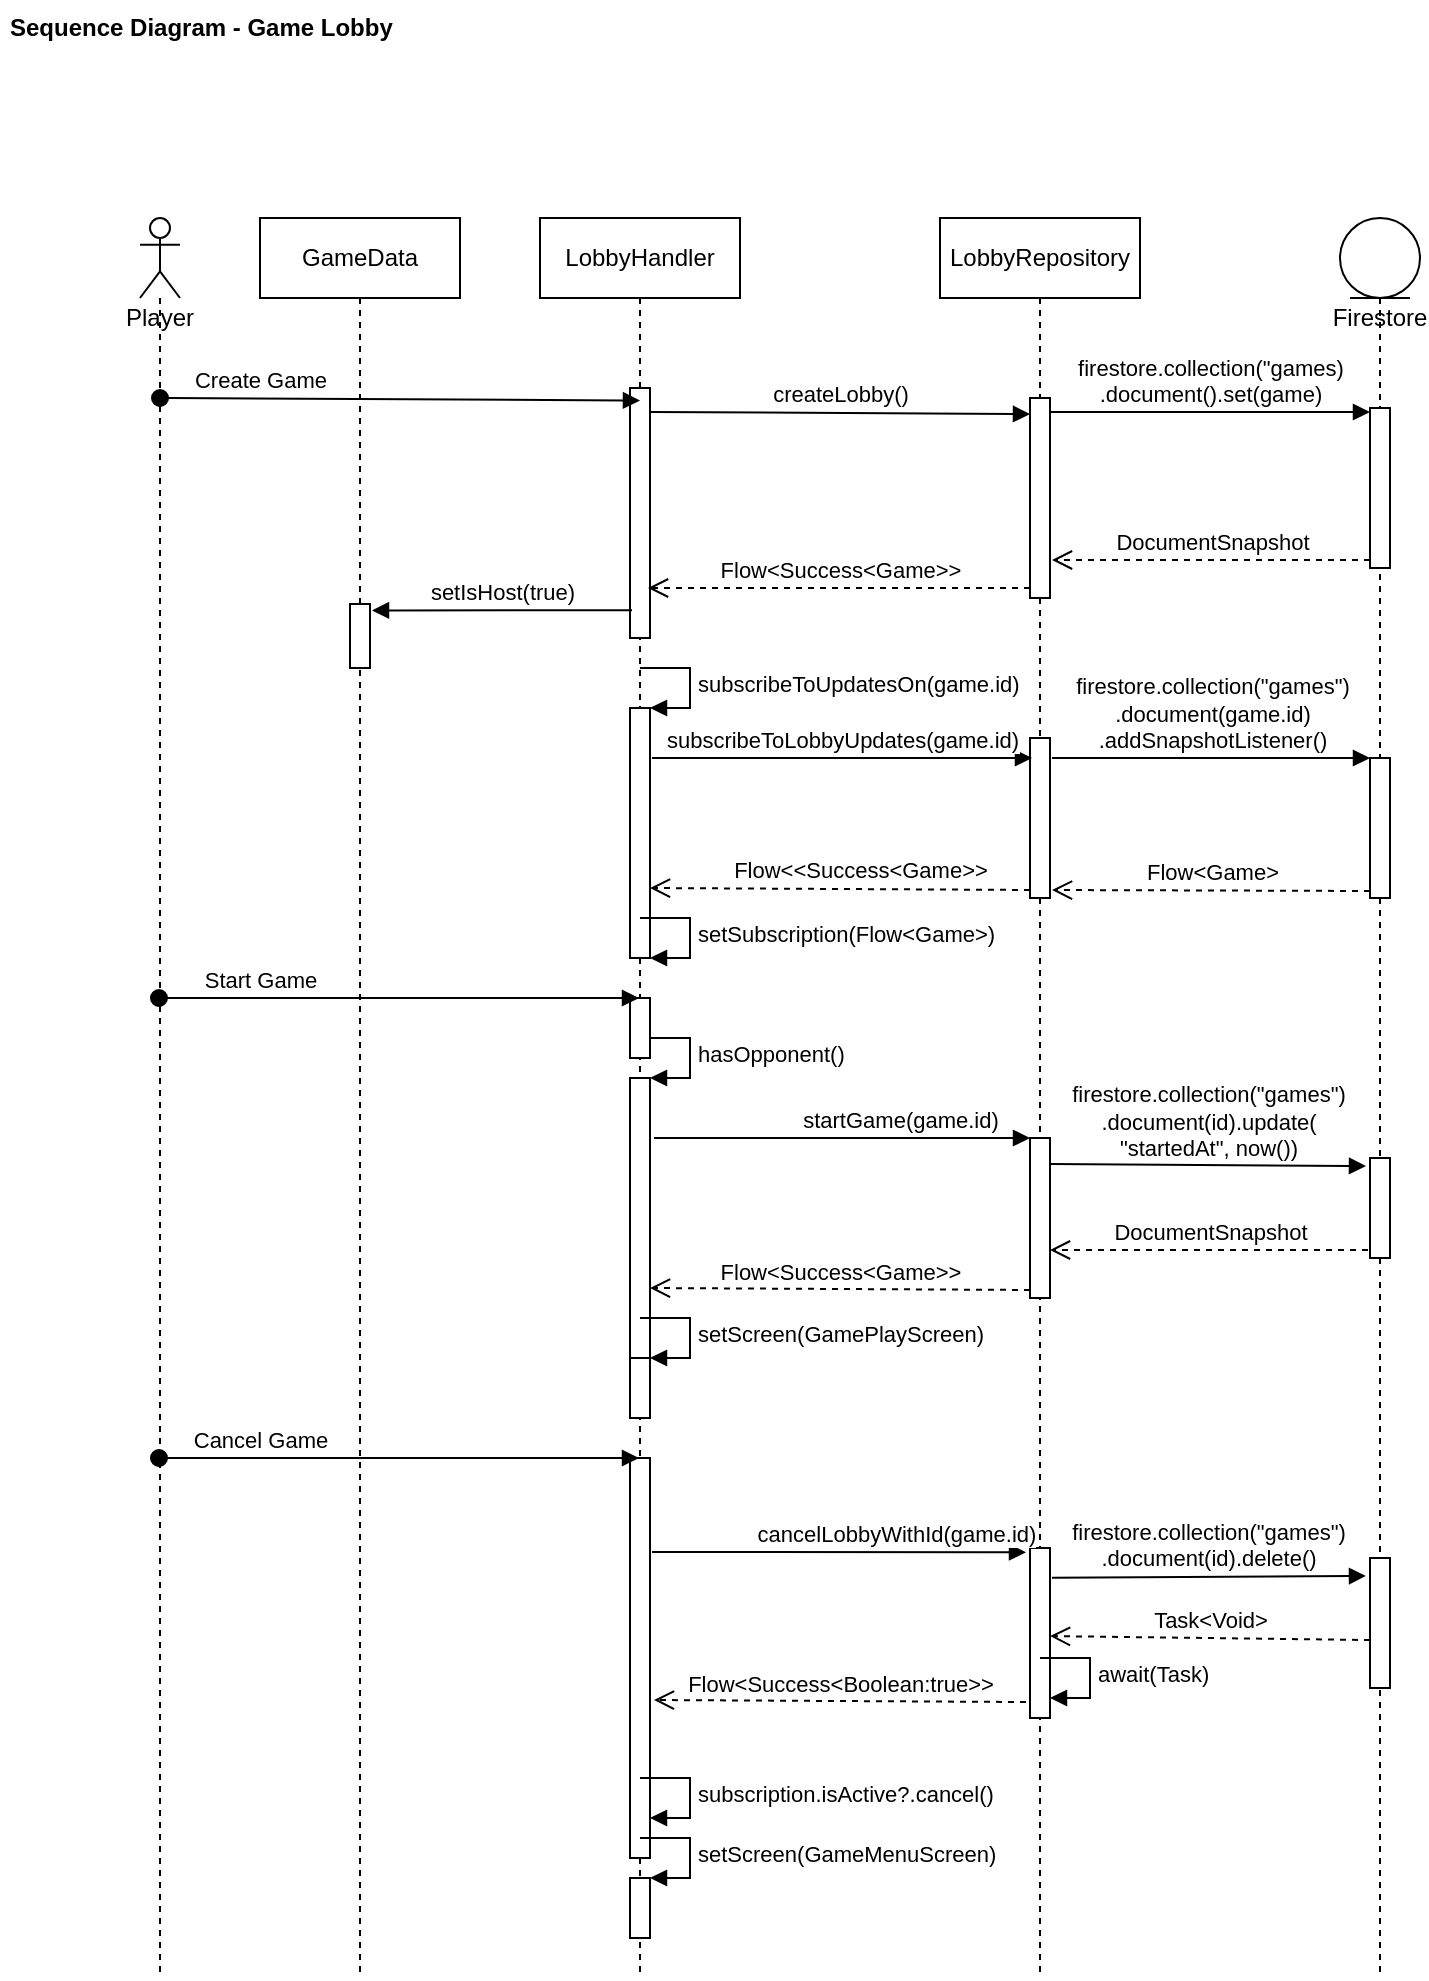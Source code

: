 <mxfile version="13.7.3" type="github" pages="2">
  <diagram id="kgpKYQtTHZ0yAKxKKP6v" name="Create Game">
    <mxGraphModel dx="1422" dy="705" grid="1" gridSize="10" guides="1" tooltips="1" connect="1" arrows="1" fold="1" page="1" pageScale="1" pageWidth="850" pageHeight="1100" math="0" shadow="0">
      <root>
        <mxCell id="0" />
        <mxCell id="1" parent="0" />
        <mxCell id="dDlLGJxj14NWyJv1FB35-57" value="Sequence Diagram - Game Lobby" style="text;align=left;fontStyle=1;verticalAlign=middle;spacingLeft=3;spacingRight=3;strokeColor=none;rotatable=0;points=[[0,0.5],[1,0.5]];portConstraint=eastwest;" parent="1" vertex="1">
          <mxGeometry x="50" y="31" width="230" height="26" as="geometry" />
        </mxCell>
        <mxCell id="G8CXcR0IVf8b9GrvJtcm-22" value="LobbyHandler" style="shape=umlLifeline;perimeter=lifelinePerimeter;whiteSpace=wrap;html=1;container=1;collapsible=0;recursiveResize=0;outlineConnect=0;strokeWidth=1;" vertex="1" parent="1">
          <mxGeometry x="320" y="140" width="100" height="880" as="geometry" />
        </mxCell>
        <mxCell id="G8CXcR0IVf8b9GrvJtcm-37" value="" style="html=1;points=[];perimeter=orthogonalPerimeter;strokeWidth=1;" vertex="1" parent="G8CXcR0IVf8b9GrvJtcm-22">
          <mxGeometry x="45" y="85" width="10" height="125" as="geometry" />
        </mxCell>
        <mxCell id="G8CXcR0IVf8b9GrvJtcm-41" value="" style="html=1;points=[];perimeter=orthogonalPerimeter;strokeWidth=1;" vertex="1" parent="G8CXcR0IVf8b9GrvJtcm-22">
          <mxGeometry x="45" y="430" width="10" height="140" as="geometry" />
        </mxCell>
        <mxCell id="G8CXcR0IVf8b9GrvJtcm-42" value="hasOpponent()" style="edgeStyle=orthogonalEdgeStyle;html=1;align=left;spacingLeft=2;endArrow=block;rounded=0;entryX=1;entryY=0;" edge="1" target="G8CXcR0IVf8b9GrvJtcm-41" parent="G8CXcR0IVf8b9GrvJtcm-22">
          <mxGeometry relative="1" as="geometry">
            <mxPoint x="50" y="410" as="sourcePoint" />
            <Array as="points">
              <mxPoint x="75" y="410" />
            </Array>
          </mxGeometry>
        </mxCell>
        <mxCell id="G8CXcR0IVf8b9GrvJtcm-43" value="" style="html=1;points=[];perimeter=orthogonalPerimeter;strokeWidth=1;" vertex="1" parent="G8CXcR0IVf8b9GrvJtcm-22">
          <mxGeometry x="45" y="390" width="10" height="30" as="geometry" />
        </mxCell>
        <mxCell id="G8CXcR0IVf8b9GrvJtcm-47" value="" style="html=1;points=[];perimeter=orthogonalPerimeter;strokeWidth=1;" vertex="1" parent="G8CXcR0IVf8b9GrvJtcm-22">
          <mxGeometry x="45" y="570" width="10" height="30" as="geometry" />
        </mxCell>
        <mxCell id="G8CXcR0IVf8b9GrvJtcm-48" value="setScreen(GamePlayScreen)" style="edgeStyle=orthogonalEdgeStyle;html=1;align=left;spacingLeft=2;endArrow=block;rounded=0;entryX=1;entryY=0;" edge="1" target="G8CXcR0IVf8b9GrvJtcm-47" parent="G8CXcR0IVf8b9GrvJtcm-22">
          <mxGeometry relative="1" as="geometry">
            <mxPoint x="50" y="550" as="sourcePoint" />
            <Array as="points">
              <mxPoint x="75" y="550" />
            </Array>
          </mxGeometry>
        </mxCell>
        <mxCell id="G8CXcR0IVf8b9GrvJtcm-63" value="" style="html=1;points=[];perimeter=orthogonalPerimeter;strokeWidth=1;" vertex="1" parent="G8CXcR0IVf8b9GrvJtcm-22">
          <mxGeometry x="45" y="245" width="10" height="125" as="geometry" />
        </mxCell>
        <mxCell id="G8CXcR0IVf8b9GrvJtcm-64" value="subscribeToUpdatesOn(game.id)" style="edgeStyle=orthogonalEdgeStyle;html=1;align=left;spacingLeft=2;endArrow=block;rounded=0;entryX=1;entryY=0;" edge="1" target="G8CXcR0IVf8b9GrvJtcm-63" parent="G8CXcR0IVf8b9GrvJtcm-22">
          <mxGeometry relative="1" as="geometry">
            <mxPoint x="50" y="225" as="sourcePoint" />
            <Array as="points">
              <mxPoint x="75" y="225" />
            </Array>
          </mxGeometry>
        </mxCell>
        <mxCell id="G8CXcR0IVf8b9GrvJtcm-74" value="setSubscription(Flow&amp;lt;Game&amp;gt;)" style="edgeStyle=orthogonalEdgeStyle;html=1;align=left;spacingLeft=2;endArrow=block;rounded=0;entryX=1;entryY=0;" edge="1" parent="G8CXcR0IVf8b9GrvJtcm-22">
          <mxGeometry relative="1" as="geometry">
            <mxPoint x="50" y="350" as="sourcePoint" />
            <Array as="points">
              <mxPoint x="75" y="350" />
            </Array>
            <mxPoint x="55" y="370" as="targetPoint" />
          </mxGeometry>
        </mxCell>
        <mxCell id="G8CXcR0IVf8b9GrvJtcm-75" value="" style="html=1;points=[];perimeter=orthogonalPerimeter;strokeWidth=1;" vertex="1" parent="G8CXcR0IVf8b9GrvJtcm-22">
          <mxGeometry x="45" y="620" width="10" height="200" as="geometry" />
        </mxCell>
        <mxCell id="G8CXcR0IVf8b9GrvJtcm-79" value="" style="html=1;points=[];perimeter=orthogonalPerimeter;strokeWidth=1;" vertex="1" parent="G8CXcR0IVf8b9GrvJtcm-22">
          <mxGeometry x="45" y="830" width="10" height="30" as="geometry" />
        </mxCell>
        <mxCell id="G8CXcR0IVf8b9GrvJtcm-80" value="setScreen(GameMenuScreen)" style="edgeStyle=orthogonalEdgeStyle;html=1;align=left;spacingLeft=2;endArrow=block;rounded=0;entryX=1;entryY=0;" edge="1" parent="G8CXcR0IVf8b9GrvJtcm-22" target="G8CXcR0IVf8b9GrvJtcm-79">
          <mxGeometry relative="1" as="geometry">
            <mxPoint x="50" y="810" as="sourcePoint" />
            <Array as="points">
              <mxPoint x="75" y="810" />
            </Array>
          </mxGeometry>
        </mxCell>
        <mxCell id="G8CXcR0IVf8b9GrvJtcm-23" value="LobbyRepository" style="shape=umlLifeline;perimeter=lifelinePerimeter;whiteSpace=wrap;html=1;container=1;collapsible=0;recursiveResize=0;outlineConnect=0;strokeWidth=1;" vertex="1" parent="1">
          <mxGeometry x="520" y="140" width="100" height="880" as="geometry" />
        </mxCell>
        <mxCell id="G8CXcR0IVf8b9GrvJtcm-28" value="" style="html=1;points=[];perimeter=orthogonalPerimeter;strokeWidth=1;" vertex="1" parent="G8CXcR0IVf8b9GrvJtcm-23">
          <mxGeometry x="45" y="90" width="10" height="100" as="geometry" />
        </mxCell>
        <mxCell id="G8CXcR0IVf8b9GrvJtcm-44" value="" style="html=1;points=[];perimeter=orthogonalPerimeter;strokeWidth=1;" vertex="1" parent="G8CXcR0IVf8b9GrvJtcm-23">
          <mxGeometry x="45" y="460" width="10" height="80" as="geometry" />
        </mxCell>
        <mxCell id="G8CXcR0IVf8b9GrvJtcm-66" value="" style="html=1;points=[];perimeter=orthogonalPerimeter;strokeWidth=1;" vertex="1" parent="G8CXcR0IVf8b9GrvJtcm-23">
          <mxGeometry x="45" y="260" width="10" height="80" as="geometry" />
        </mxCell>
        <mxCell id="G8CXcR0IVf8b9GrvJtcm-76" value="" style="html=1;points=[];perimeter=orthogonalPerimeter;strokeWidth=1;" vertex="1" parent="G8CXcR0IVf8b9GrvJtcm-23">
          <mxGeometry x="45" y="665" width="10" height="85" as="geometry" />
        </mxCell>
        <mxCell id="G8CXcR0IVf8b9GrvJtcm-24" value="Player" style="shape=umlLifeline;participant=umlActor;perimeter=lifelinePerimeter;whiteSpace=wrap;html=1;container=1;collapsible=0;recursiveResize=0;verticalAlign=top;spacingTop=36;outlineConnect=0;strokeWidth=1;" vertex="1" parent="1">
          <mxGeometry x="120" y="140" width="20" height="880" as="geometry" />
        </mxCell>
        <mxCell id="G8CXcR0IVf8b9GrvJtcm-31" value="Start Game" style="html=1;verticalAlign=bottom;startArrow=oval;startFill=1;endArrow=block;startSize=8;" edge="1" parent="G8CXcR0IVf8b9GrvJtcm-24">
          <mxGeometry x="-0.578" width="60" relative="1" as="geometry">
            <mxPoint x="9.5" y="390" as="sourcePoint" />
            <mxPoint x="249.5" y="390" as="targetPoint" />
            <mxPoint as="offset" />
          </mxGeometry>
        </mxCell>
        <mxCell id="G8CXcR0IVf8b9GrvJtcm-25" value="Create Game" style="html=1;verticalAlign=bottom;startArrow=oval;startFill=1;endArrow=block;startSize=8;entryX=0.5;entryY=0.05;entryDx=0;entryDy=0;entryPerimeter=0;" edge="1" parent="1" target="G8CXcR0IVf8b9GrvJtcm-37">
          <mxGeometry x="-0.578" width="60" relative="1" as="geometry">
            <mxPoint x="130" y="230" as="sourcePoint" />
            <mxPoint x="310" y="230" as="targetPoint" />
            <mxPoint as="offset" />
          </mxGeometry>
        </mxCell>
        <mxCell id="G8CXcR0IVf8b9GrvJtcm-26" value="Cancel Game" style="html=1;verticalAlign=bottom;startArrow=oval;startFill=1;endArrow=block;startSize=8;" edge="1" parent="1">
          <mxGeometry x="-0.578" width="60" relative="1" as="geometry">
            <mxPoint x="129.5" y="760" as="sourcePoint" />
            <mxPoint x="369.5" y="760" as="targetPoint" />
            <mxPoint as="offset" />
          </mxGeometry>
        </mxCell>
        <mxCell id="G8CXcR0IVf8b9GrvJtcm-29" value="createLobby()" style="html=1;verticalAlign=bottom;endArrow=block;entryX=0;entryY=0.08;entryDx=0;entryDy=0;entryPerimeter=0;exitX=1;exitY=0.096;exitDx=0;exitDy=0;exitPerimeter=0;" edge="1" target="G8CXcR0IVf8b9GrvJtcm-28" parent="1" source="G8CXcR0IVf8b9GrvJtcm-37">
          <mxGeometry relative="1" as="geometry">
            <mxPoint x="324" y="238" as="sourcePoint" />
            <mxPoint x="535" y="220" as="targetPoint" />
          </mxGeometry>
        </mxCell>
        <mxCell id="G8CXcR0IVf8b9GrvJtcm-30" value="Flow&amp;lt;Success&amp;lt;Game&amp;gt;&amp;gt;" style="html=1;verticalAlign=bottom;endArrow=open;dashed=1;endSize=8;exitX=0;exitY=0.95;entryX=0.9;entryY=0.8;entryDx=0;entryDy=0;entryPerimeter=0;" edge="1" source="G8CXcR0IVf8b9GrvJtcm-28" parent="1" target="G8CXcR0IVf8b9GrvJtcm-37">
          <mxGeometry relative="1" as="geometry">
            <mxPoint x="370" y="325" as="targetPoint" />
          </mxGeometry>
        </mxCell>
        <mxCell id="G8CXcR0IVf8b9GrvJtcm-32" value="Firestore" style="shape=umlLifeline;participant=umlEntity;perimeter=lifelinePerimeter;whiteSpace=wrap;html=1;container=1;collapsible=0;recursiveResize=0;verticalAlign=top;spacingTop=36;outlineConnect=0;strokeWidth=1;" vertex="1" parent="1">
          <mxGeometry x="720" y="140" width="40" height="880" as="geometry" />
        </mxCell>
        <mxCell id="G8CXcR0IVf8b9GrvJtcm-34" value="" style="html=1;points=[];perimeter=orthogonalPerimeter;strokeWidth=1;" vertex="1" parent="G8CXcR0IVf8b9GrvJtcm-32">
          <mxGeometry x="15" y="95" width="10" height="80" as="geometry" />
        </mxCell>
        <mxCell id="G8CXcR0IVf8b9GrvJtcm-49" value="" style="html=1;points=[];perimeter=orthogonalPerimeter;strokeWidth=1;" vertex="1" parent="G8CXcR0IVf8b9GrvJtcm-32">
          <mxGeometry x="15" y="470" width="10" height="50" as="geometry" />
        </mxCell>
        <mxCell id="G8CXcR0IVf8b9GrvJtcm-70" value="" style="html=1;points=[];perimeter=orthogonalPerimeter;strokeWidth=1;" vertex="1" parent="G8CXcR0IVf8b9GrvJtcm-32">
          <mxGeometry x="15" y="270" width="10" height="70" as="geometry" />
        </mxCell>
        <mxCell id="G8CXcR0IVf8b9GrvJtcm-85" value="" style="html=1;points=[];perimeter=orthogonalPerimeter;strokeWidth=1;" vertex="1" parent="G8CXcR0IVf8b9GrvJtcm-32">
          <mxGeometry x="15" y="670" width="10" height="65" as="geometry" />
        </mxCell>
        <mxCell id="G8CXcR0IVf8b9GrvJtcm-35" value="firestore.collection(&quot;games)&lt;br&gt;.document().set(game)" style="html=1;verticalAlign=bottom;endArrow=block;entryX=0;entryY=0.025;exitX=1;exitY=0.07;exitDx=0;exitDy=0;exitPerimeter=0;entryDx=0;entryDy=0;entryPerimeter=0;" edge="1" target="G8CXcR0IVf8b9GrvJtcm-34" parent="1" source="G8CXcR0IVf8b9GrvJtcm-28">
          <mxGeometry relative="1" as="geometry">
            <mxPoint x="550" y="235" as="sourcePoint" />
          </mxGeometry>
        </mxCell>
        <mxCell id="G8CXcR0IVf8b9GrvJtcm-36" value="DocumentSnapshot" style="html=1;verticalAlign=bottom;endArrow=open;dashed=1;endSize=8;exitX=0;exitY=0.95;entryX=1.1;entryY=0.81;entryDx=0;entryDy=0;entryPerimeter=0;" edge="1" source="G8CXcR0IVf8b9GrvJtcm-34" parent="1" target="G8CXcR0IVf8b9GrvJtcm-28">
          <mxGeometry relative="1" as="geometry">
            <mxPoint x="645" y="306" as="targetPoint" />
          </mxGeometry>
        </mxCell>
        <mxCell id="G8CXcR0IVf8b9GrvJtcm-45" value="startGame(game.id)" style="html=1;verticalAlign=bottom;endArrow=block;entryX=0;entryY=0;" edge="1" target="G8CXcR0IVf8b9GrvJtcm-44" parent="1">
          <mxGeometry x="0.308" relative="1" as="geometry">
            <mxPoint x="377" y="600" as="sourcePoint" />
            <mxPoint as="offset" />
          </mxGeometry>
        </mxCell>
        <mxCell id="G8CXcR0IVf8b9GrvJtcm-46" value="Flow&amp;lt;Success&amp;lt;Game&amp;gt;&amp;gt;" style="html=1;verticalAlign=bottom;endArrow=open;dashed=1;endSize=8;exitX=0;exitY=0.95;entryX=1;entryY=0.75;entryDx=0;entryDy=0;entryPerimeter=0;" edge="1" source="G8CXcR0IVf8b9GrvJtcm-44" parent="1" target="G8CXcR0IVf8b9GrvJtcm-41">
          <mxGeometry relative="1" as="geometry">
            <mxPoint x="465" y="656" as="targetPoint" />
          </mxGeometry>
        </mxCell>
        <mxCell id="G8CXcR0IVf8b9GrvJtcm-50" value="firestore.collection(&quot;games&quot;)&lt;br&gt;.document(id).update(&lt;br&gt;&quot;startedAt&quot;, now())" style="html=1;verticalAlign=bottom;endArrow=block;entryX=-0.2;entryY=0.08;entryDx=0;entryDy=0;entryPerimeter=0;exitX=1;exitY=0.163;exitDx=0;exitDy=0;exitPerimeter=0;" edge="1" parent="1" source="G8CXcR0IVf8b9GrvJtcm-44" target="G8CXcR0IVf8b9GrvJtcm-49">
          <mxGeometry relative="1" as="geometry">
            <mxPoint x="600" y="640" as="sourcePoint" />
            <mxPoint x="745" y="337" as="targetPoint" />
          </mxGeometry>
        </mxCell>
        <mxCell id="G8CXcR0IVf8b9GrvJtcm-51" value="DocumentSnapshot" style="html=1;verticalAlign=bottom;endArrow=open;dashed=1;endSize=8;exitX=-0.1;exitY=0.92;entryX=1;entryY=0.7;entryDx=0;entryDy=0;entryPerimeter=0;exitDx=0;exitDy=0;exitPerimeter=0;" edge="1" parent="1" source="G8CXcR0IVf8b9GrvJtcm-49" target="G8CXcR0IVf8b9GrvJtcm-44">
          <mxGeometry relative="1" as="geometry">
            <mxPoint x="556" y="411" as="targetPoint" />
            <mxPoint x="745" y="411" as="sourcePoint" />
          </mxGeometry>
        </mxCell>
        <mxCell id="G8CXcR0IVf8b9GrvJtcm-54" value="GameData" style="shape=umlLifeline;perimeter=lifelinePerimeter;whiteSpace=wrap;html=1;container=1;collapsible=0;recursiveResize=0;outlineConnect=0;strokeWidth=1;" vertex="1" parent="1">
          <mxGeometry x="180" y="140" width="100" height="880" as="geometry" />
        </mxCell>
        <mxCell id="G8CXcR0IVf8b9GrvJtcm-55" value="" style="html=1;points=[];perimeter=orthogonalPerimeter;strokeWidth=1;" vertex="1" parent="G8CXcR0IVf8b9GrvJtcm-54">
          <mxGeometry x="45" y="193" width="10" height="32" as="geometry" />
        </mxCell>
        <mxCell id="G8CXcR0IVf8b9GrvJtcm-58" value="setIsHost(true)" style="html=1;verticalAlign=bottom;endArrow=block;exitX=0.1;exitY=0.889;exitDx=0;exitDy=0;exitPerimeter=0;entryX=1.1;entryY=0.1;entryDx=0;entryDy=0;entryPerimeter=0;" edge="1" parent="1" source="G8CXcR0IVf8b9GrvJtcm-37" target="G8CXcR0IVf8b9GrvJtcm-55">
          <mxGeometry width="80" relative="1" as="geometry">
            <mxPoint x="330" y="390" as="sourcePoint" />
            <mxPoint x="410" y="390" as="targetPoint" />
          </mxGeometry>
        </mxCell>
        <mxCell id="G8CXcR0IVf8b9GrvJtcm-67" value="subscribeToLobbyUpdates(game.id)" style="html=1;verticalAlign=bottom;endArrow=block;entryX=0.1;entryY=0.125;entryDx=0;entryDy=0;entryPerimeter=0;" edge="1" target="G8CXcR0IVf8b9GrvJtcm-66" parent="1">
          <mxGeometry relative="1" as="geometry">
            <mxPoint x="376" y="410" as="sourcePoint" />
          </mxGeometry>
        </mxCell>
        <mxCell id="G8CXcR0IVf8b9GrvJtcm-68" value="Flow&amp;lt;&amp;lt;Success&amp;lt;Game&amp;gt;&amp;gt;" style="html=1;verticalAlign=bottom;endArrow=open;dashed=1;endSize=8;exitX=0;exitY=0.95;entryX=1;entryY=0.72;entryDx=0;entryDy=0;entryPerimeter=0;" edge="1" source="G8CXcR0IVf8b9GrvJtcm-66" parent="1" target="G8CXcR0IVf8b9GrvJtcm-63">
          <mxGeometry x="-0.105" y="-1" relative="1" as="geometry">
            <mxPoint x="495" y="476" as="targetPoint" />
            <mxPoint as="offset" />
          </mxGeometry>
        </mxCell>
        <mxCell id="G8CXcR0IVf8b9GrvJtcm-71" value="firestore.collection(&quot;games&quot;)&lt;br&gt;.document(game.id)&lt;br&gt;.addSnapshotListener()" style="html=1;verticalAlign=bottom;endArrow=block;entryX=0;entryY=0;exitX=1.1;exitY=0.125;exitDx=0;exitDy=0;exitPerimeter=0;" edge="1" target="G8CXcR0IVf8b9GrvJtcm-70" parent="1" source="G8CXcR0IVf8b9GrvJtcm-66">
          <mxGeometry relative="1" as="geometry">
            <mxPoint x="665" y="400" as="sourcePoint" />
          </mxGeometry>
        </mxCell>
        <mxCell id="G8CXcR0IVf8b9GrvJtcm-72" value="Flow&amp;lt;Game&amp;gt;" style="html=1;verticalAlign=bottom;endArrow=open;dashed=1;endSize=8;exitX=0;exitY=0.95;entryX=1.1;entryY=0.95;entryDx=0;entryDy=0;entryPerimeter=0;" edge="1" source="G8CXcR0IVf8b9GrvJtcm-70" parent="1" target="G8CXcR0IVf8b9GrvJtcm-66">
          <mxGeometry relative="1" as="geometry">
            <mxPoint x="665" y="476" as="targetPoint" />
          </mxGeometry>
        </mxCell>
        <mxCell id="G8CXcR0IVf8b9GrvJtcm-81" value="cancelLobbyWithId(game.id)" style="html=1;verticalAlign=bottom;endArrow=block;entryX=-0.2;entryY=0.025;exitX=1.1;exitY=0.235;exitDx=0;exitDy=0;exitPerimeter=0;entryDx=0;entryDy=0;entryPerimeter=0;" edge="1" parent="1" source="G8CXcR0IVf8b9GrvJtcm-75" target="G8CXcR0IVf8b9GrvJtcm-76">
          <mxGeometry x="0.308" relative="1" as="geometry">
            <mxPoint x="400" y="770" as="sourcePoint" />
            <mxPoint x="588" y="770" as="targetPoint" />
            <mxPoint as="offset" />
          </mxGeometry>
        </mxCell>
        <mxCell id="G8CXcR0IVf8b9GrvJtcm-86" value="firestore.collection(&quot;games&quot;)&lt;br&gt;.document(id).delete()" style="html=1;verticalAlign=bottom;endArrow=block;exitX=1.1;exitY=0.175;exitDx=0;exitDy=0;exitPerimeter=0;entryX=-0.2;entryY=0.138;entryDx=0;entryDy=0;entryPerimeter=0;" edge="1" parent="1" source="G8CXcR0IVf8b9GrvJtcm-76" target="G8CXcR0IVf8b9GrvJtcm-85">
          <mxGeometry width="80" relative="1" as="geometry">
            <mxPoint x="620" y="840" as="sourcePoint" />
            <mxPoint x="700" y="840" as="targetPoint" />
          </mxGeometry>
        </mxCell>
        <mxCell id="G8CXcR0IVf8b9GrvJtcm-87" value="Task&amp;lt;Void&amp;gt;" style="html=1;verticalAlign=bottom;endArrow=open;dashed=1;endSize=8;exitX=0;exitY=0.631;entryX=1;entryY=0.518;entryDx=0;entryDy=0;entryPerimeter=0;exitDx=0;exitDy=0;exitPerimeter=0;" edge="1" parent="1" source="G8CXcR0IVf8b9GrvJtcm-85" target="G8CXcR0IVf8b9GrvJtcm-76">
          <mxGeometry relative="1" as="geometry">
            <mxPoint x="540" y="920" as="targetPoint" />
            <mxPoint x="730" y="921" as="sourcePoint" />
          </mxGeometry>
        </mxCell>
        <mxCell id="G8CXcR0IVf8b9GrvJtcm-89" value="Flow&amp;lt;Success&amp;lt;Boolean:true&amp;gt;&amp;gt;" style="html=1;verticalAlign=bottom;endArrow=open;dashed=1;endSize=8;entryX=1.2;entryY=0.605;entryDx=0;entryDy=0;entryPerimeter=0;exitX=-0.2;exitY=0.906;exitDx=0;exitDy=0;exitPerimeter=0;" edge="1" parent="1" source="G8CXcR0IVf8b9GrvJtcm-76" target="G8CXcR0IVf8b9GrvJtcm-75">
          <mxGeometry relative="1" as="geometry">
            <mxPoint x="587" y="861" as="targetPoint" />
            <mxPoint x="560" y="862" as="sourcePoint" />
          </mxGeometry>
        </mxCell>
        <mxCell id="G8CXcR0IVf8b9GrvJtcm-90" value="await(Task)" style="edgeStyle=orthogonalEdgeStyle;html=1;align=left;spacingLeft=2;endArrow=block;rounded=0;entryX=1;entryY=0;" edge="1" parent="1">
          <mxGeometry relative="1" as="geometry">
            <mxPoint x="570" y="860" as="sourcePoint" />
            <Array as="points">
              <mxPoint x="595" y="860" />
            </Array>
            <mxPoint x="575" y="880" as="targetPoint" />
          </mxGeometry>
        </mxCell>
        <mxCell id="G8CXcR0IVf8b9GrvJtcm-91" value="subscription.isActive?.cancel()" style="edgeStyle=orthogonalEdgeStyle;html=1;align=left;spacingLeft=2;endArrow=block;rounded=0;entryX=1;entryY=0;" edge="1" parent="1">
          <mxGeometry relative="1" as="geometry">
            <mxPoint x="370" y="920" as="sourcePoint" />
            <Array as="points">
              <mxPoint x="395" y="920" />
            </Array>
            <mxPoint x="375" y="940" as="targetPoint" />
          </mxGeometry>
        </mxCell>
      </root>
    </mxGraphModel>
  </diagram>
  <diagram name="Join Game" id="2xBuiX94_EXEh1Pn4jv8">
    <mxGraphModel dx="1422" dy="705" grid="1" gridSize="10" guides="1" tooltips="1" connect="1" arrows="1" fold="1" page="1" pageScale="1" pageWidth="850" pageHeight="1100" math="0" shadow="0">
      <root>
        <mxCell id="lXvvvcH5vd0HoB4RLtWZ-0" />
        <mxCell id="lXvvvcH5vd0HoB4RLtWZ-1" parent="lXvvvcH5vd0HoB4RLtWZ-0" />
        <mxCell id="lXvvvcH5vd0HoB4RLtWZ-2" value="Sequence Diagram - Join Game" style="text;align=left;fontStyle=1;verticalAlign=middle;spacingLeft=3;spacingRight=3;strokeColor=none;rotatable=0;points=[[0,0.5],[1,0.5]];portConstraint=eastwest;" vertex="1" parent="lXvvvcH5vd0HoB4RLtWZ-1">
          <mxGeometry x="50" y="31" width="230" height="26" as="geometry" />
        </mxCell>
        <mxCell id="lXvvvcH5vd0HoB4RLtWZ-3" value="LobbyHandler" style="shape=umlLifeline;perimeter=lifelinePerimeter;whiteSpace=wrap;html=1;container=1;collapsible=0;recursiveResize=0;outlineConnect=0;strokeWidth=1;" vertex="1" parent="lXvvvcH5vd0HoB4RLtWZ-1">
          <mxGeometry x="250" y="80" width="100" height="850" as="geometry" />
        </mxCell>
        <mxCell id="lXvvvcH5vd0HoB4RLtWZ-4" value="" style="html=1;points=[];perimeter=orthogonalPerimeter;strokeWidth=1;" vertex="1" parent="lXvvvcH5vd0HoB4RLtWZ-3">
          <mxGeometry x="45" y="85" width="10" height="125" as="geometry" />
        </mxCell>
        <mxCell id="lXvvvcH5vd0HoB4RLtWZ-5" value="" style="html=1;points=[];perimeter=orthogonalPerimeter;strokeWidth=1;" vertex="1" parent="lXvvvcH5vd0HoB4RLtWZ-3">
          <mxGeometry x="45" y="430" width="10" height="140" as="geometry" />
        </mxCell>
        <mxCell id="lXvvvcH5vd0HoB4RLtWZ-6" value="hasCurrentGame()" style="edgeStyle=orthogonalEdgeStyle;html=1;align=left;spacingLeft=2;endArrow=block;rounded=0;entryX=1;entryY=0;" edge="1" parent="lXvvvcH5vd0HoB4RLtWZ-3" target="lXvvvcH5vd0HoB4RLtWZ-5">
          <mxGeometry relative="1" as="geometry">
            <mxPoint x="50" y="410" as="sourcePoint" />
            <Array as="points">
              <mxPoint x="75" y="410" />
            </Array>
          </mxGeometry>
        </mxCell>
        <mxCell id="lXvvvcH5vd0HoB4RLtWZ-7" value="" style="html=1;points=[];perimeter=orthogonalPerimeter;strokeWidth=1;" vertex="1" parent="lXvvvcH5vd0HoB4RLtWZ-3">
          <mxGeometry x="45" y="390" width="10" height="30" as="geometry" />
        </mxCell>
        <mxCell id="lXvvvcH5vd0HoB4RLtWZ-8" value="" style="html=1;points=[];perimeter=orthogonalPerimeter;strokeWidth=1;" vertex="1" parent="lXvvvcH5vd0HoB4RLtWZ-3">
          <mxGeometry x="45" y="570" width="10" height="30" as="geometry" />
        </mxCell>
        <mxCell id="lXvvvcH5vd0HoB4RLtWZ-9" value="setScreen(GameMenuScreen)" style="edgeStyle=orthogonalEdgeStyle;html=1;align=left;spacingLeft=2;endArrow=block;rounded=0;entryX=1;entryY=0;" edge="1" parent="lXvvvcH5vd0HoB4RLtWZ-3" target="lXvvvcH5vd0HoB4RLtWZ-8">
          <mxGeometry relative="1" as="geometry">
            <mxPoint x="50" y="550" as="sourcePoint" />
            <Array as="points">
              <mxPoint x="75" y="550" />
            </Array>
          </mxGeometry>
        </mxCell>
        <mxCell id="lXvvvcH5vd0HoB4RLtWZ-10" value="" style="html=1;points=[];perimeter=orthogonalPerimeter;strokeWidth=1;" vertex="1" parent="lXvvvcH5vd0HoB4RLtWZ-3">
          <mxGeometry x="45" y="245" width="10" height="125" as="geometry" />
        </mxCell>
        <mxCell id="lXvvvcH5vd0HoB4RLtWZ-11" value="subscribeToUpdatesOn(game.id)" style="edgeStyle=orthogonalEdgeStyle;html=1;align=left;spacingLeft=2;endArrow=block;rounded=0;entryX=1;entryY=0;" edge="1" parent="lXvvvcH5vd0HoB4RLtWZ-3" target="lXvvvcH5vd0HoB4RLtWZ-10">
          <mxGeometry relative="1" as="geometry">
            <mxPoint x="50" y="225" as="sourcePoint" />
            <Array as="points">
              <mxPoint x="75" y="225" />
            </Array>
          </mxGeometry>
        </mxCell>
        <mxCell id="lXvvvcH5vd0HoB4RLtWZ-12" value="setSubscription(Flow&amp;lt;Game&amp;gt;)" style="edgeStyle=orthogonalEdgeStyle;html=1;align=left;spacingLeft=2;endArrow=block;rounded=0;entryX=1;entryY=0;" edge="1" parent="lXvvvcH5vd0HoB4RLtWZ-3">
          <mxGeometry relative="1" as="geometry">
            <mxPoint x="50" y="350" as="sourcePoint" />
            <Array as="points">
              <mxPoint x="75" y="350" />
            </Array>
            <mxPoint x="55" y="370" as="targetPoint" />
          </mxGeometry>
        </mxCell>
        <mxCell id="lXvvvcH5vd0HoB4RLtWZ-65" value="" style="html=1;points=[];perimeter=orthogonalPerimeter;strokeWidth=1;" vertex="1" parent="lXvvvcH5vd0HoB4RLtWZ-3">
          <mxGeometry x="45" y="620" width="10" height="30" as="geometry" />
        </mxCell>
        <mxCell id="lXvvvcH5vd0HoB4RLtWZ-66" value="" style="html=1;points=[];perimeter=orthogonalPerimeter;strokeWidth=1;" vertex="1" parent="lXvvvcH5vd0HoB4RLtWZ-3">
          <mxGeometry x="45" y="670" width="10" height="30" as="geometry" />
        </mxCell>
        <mxCell id="lXvvvcH5vd0HoB4RLtWZ-67" value="isLobbyDeleted()" style="edgeStyle=orthogonalEdgeStyle;html=1;align=left;spacingLeft=2;endArrow=block;rounded=0;entryX=1;entryY=0;" edge="1" target="lXvvvcH5vd0HoB4RLtWZ-66" parent="lXvvvcH5vd0HoB4RLtWZ-3">
          <mxGeometry relative="1" as="geometry">
            <mxPoint x="50" y="650" as="sourcePoint" />
            <Array as="points">
              <mxPoint x="75" y="650" />
            </Array>
          </mxGeometry>
        </mxCell>
        <mxCell id="lXvvvcH5vd0HoB4RLtWZ-68" value="" style="html=1;points=[];perimeter=orthogonalPerimeter;strokeWidth=1;" vertex="1" parent="lXvvvcH5vd0HoB4RLtWZ-3">
          <mxGeometry x="45" y="730" width="10" height="40" as="geometry" />
        </mxCell>
        <mxCell id="lXvvvcH5vd0HoB4RLtWZ-69" value="isGameStarted()" style="edgeStyle=orthogonalEdgeStyle;html=1;align=left;spacingLeft=2;endArrow=block;rounded=0;entryX=1;entryY=0;" edge="1" target="lXvvvcH5vd0HoB4RLtWZ-68" parent="lXvvvcH5vd0HoB4RLtWZ-3">
          <mxGeometry relative="1" as="geometry">
            <mxPoint x="50" y="710" as="sourcePoint" />
            <Array as="points">
              <mxPoint x="75" y="710" />
            </Array>
          </mxGeometry>
        </mxCell>
        <mxCell id="lXvvvcH5vd0HoB4RLtWZ-70" value="" style="html=1;points=[];perimeter=orthogonalPerimeter;strokeWidth=1;" vertex="1" parent="lXvvvcH5vd0HoB4RLtWZ-3">
          <mxGeometry x="45" y="800" width="10" height="40" as="geometry" />
        </mxCell>
        <mxCell id="lXvvvcH5vd0HoB4RLtWZ-71" value="setGameMenuScreen(GamePlayScreen)" style="edgeStyle=orthogonalEdgeStyle;html=1;align=left;spacingLeft=2;endArrow=block;rounded=0;entryX=1;entryY=0;" edge="1" target="lXvvvcH5vd0HoB4RLtWZ-70" parent="lXvvvcH5vd0HoB4RLtWZ-3">
          <mxGeometry relative="1" as="geometry">
            <mxPoint x="50" y="780" as="sourcePoint" />
            <Array as="points">
              <mxPoint x="75" y="780" />
            </Array>
          </mxGeometry>
        </mxCell>
        <mxCell id="lXvvvcH5vd0HoB4RLtWZ-16" value="LobbyRepository" style="shape=umlLifeline;perimeter=lifelinePerimeter;whiteSpace=wrap;html=1;container=1;collapsible=0;recursiveResize=0;outlineConnect=0;strokeWidth=1;" vertex="1" parent="lXvvvcH5vd0HoB4RLtWZ-1">
          <mxGeometry x="450" y="80" width="100" height="840" as="geometry" />
        </mxCell>
        <mxCell id="lXvvvcH5vd0HoB4RLtWZ-17" value="" style="html=1;points=[];perimeter=orthogonalPerimeter;strokeWidth=1;" vertex="1" parent="lXvvvcH5vd0HoB4RLtWZ-16">
          <mxGeometry x="45" y="90" width="10" height="100" as="geometry" />
        </mxCell>
        <mxCell id="lXvvvcH5vd0HoB4RLtWZ-18" value="" style="html=1;points=[];perimeter=orthogonalPerimeter;strokeWidth=1;" vertex="1" parent="lXvvvcH5vd0HoB4RLtWZ-16">
          <mxGeometry x="45" y="460" width="10" height="80" as="geometry" />
        </mxCell>
        <mxCell id="lXvvvcH5vd0HoB4RLtWZ-19" value="" style="html=1;points=[];perimeter=orthogonalPerimeter;strokeWidth=1;" vertex="1" parent="lXvvvcH5vd0HoB4RLtWZ-16">
          <mxGeometry x="45" y="260" width="10" height="80" as="geometry" />
        </mxCell>
        <mxCell id="lXvvvcH5vd0HoB4RLtWZ-63" value="" style="html=1;points=[];perimeter=orthogonalPerimeter;strokeWidth=1;" vertex="1" parent="lXvvvcH5vd0HoB4RLtWZ-16">
          <mxGeometry x="45" y="579" width="10" height="91" as="geometry" />
        </mxCell>
        <mxCell id="lXvvvcH5vd0HoB4RLtWZ-21" value="Player" style="shape=umlLifeline;participant=umlActor;perimeter=lifelinePerimeter;whiteSpace=wrap;html=1;container=1;collapsible=0;recursiveResize=0;verticalAlign=top;spacingTop=36;outlineConnect=0;strokeWidth=1;" vertex="1" parent="lXvvvcH5vd0HoB4RLtWZ-1">
          <mxGeometry x="100" y="80" width="20" height="840" as="geometry" />
        </mxCell>
        <mxCell id="lXvvvcH5vd0HoB4RLtWZ-22" value="Leave Lobby" style="html=1;verticalAlign=bottom;startArrow=oval;startFill=1;endArrow=block;startSize=8;entryX=0.1;entryY=0.033;entryDx=0;entryDy=0;entryPerimeter=0;" edge="1" parent="lXvvvcH5vd0HoB4RLtWZ-21" target="lXvvvcH5vd0HoB4RLtWZ-7">
          <mxGeometry x="-0.123" width="60" relative="1" as="geometry">
            <mxPoint x="9.5" y="390" as="sourcePoint" />
            <mxPoint x="249.5" y="390" as="targetPoint" />
            <mxPoint as="offset" />
          </mxGeometry>
        </mxCell>
        <mxCell id="lXvvvcH5vd0HoB4RLtWZ-23" value="Join Game With Code" style="html=1;verticalAlign=bottom;startArrow=oval;startFill=1;endArrow=block;startSize=8;entryX=0;entryY=0.032;entryDx=0;entryDy=0;entryPerimeter=0;" edge="1" parent="lXvvvcH5vd0HoB4RLtWZ-1" target="lXvvvcH5vd0HoB4RLtWZ-4">
          <mxGeometry x="-0.158" y="-1" width="60" relative="1" as="geometry">
            <mxPoint x="110" y="170" as="sourcePoint" />
            <mxPoint x="290" y="170" as="targetPoint" />
            <mxPoint as="offset" />
          </mxGeometry>
        </mxCell>
        <mxCell id="lXvvvcH5vd0HoB4RLtWZ-25" value="joinLobbyWithCode(code)" style="html=1;verticalAlign=bottom;endArrow=block;entryX=0;entryY=0.08;entryDx=0;entryDy=0;entryPerimeter=0;exitX=1;exitY=0.096;exitDx=0;exitDy=0;exitPerimeter=0;" edge="1" parent="lXvvvcH5vd0HoB4RLtWZ-1" source="lXvvvcH5vd0HoB4RLtWZ-4" target="lXvvvcH5vd0HoB4RLtWZ-17">
          <mxGeometry relative="1" as="geometry">
            <mxPoint x="254" y="178" as="sourcePoint" />
            <mxPoint x="465" y="160" as="targetPoint" />
          </mxGeometry>
        </mxCell>
        <mxCell id="lXvvvcH5vd0HoB4RLtWZ-26" value="Flow&amp;lt;Success&amp;lt;Game&amp;gt;&amp;gt;" style="html=1;verticalAlign=bottom;endArrow=open;dashed=1;endSize=8;exitX=0;exitY=0.95;entryX=0.9;entryY=0.8;entryDx=0;entryDy=0;entryPerimeter=0;" edge="1" parent="lXvvvcH5vd0HoB4RLtWZ-1" source="lXvvvcH5vd0HoB4RLtWZ-17" target="lXvvvcH5vd0HoB4RLtWZ-4">
          <mxGeometry relative="1" as="geometry">
            <mxPoint x="300" y="265" as="targetPoint" />
          </mxGeometry>
        </mxCell>
        <mxCell id="lXvvvcH5vd0HoB4RLtWZ-27" value="Firestore" style="shape=umlLifeline;participant=umlEntity;perimeter=lifelinePerimeter;whiteSpace=wrap;html=1;container=1;collapsible=0;recursiveResize=0;verticalAlign=top;spacingTop=36;outlineConnect=0;strokeWidth=1;" vertex="1" parent="lXvvvcH5vd0HoB4RLtWZ-1">
          <mxGeometry x="650" y="80" width="40" height="840" as="geometry" />
        </mxCell>
        <mxCell id="lXvvvcH5vd0HoB4RLtWZ-28" value="" style="html=1;points=[];perimeter=orthogonalPerimeter;strokeWidth=1;" vertex="1" parent="lXvvvcH5vd0HoB4RLtWZ-27">
          <mxGeometry x="15" y="95" width="10" height="80" as="geometry" />
        </mxCell>
        <mxCell id="lXvvvcH5vd0HoB4RLtWZ-29" value="" style="html=1;points=[];perimeter=orthogonalPerimeter;strokeWidth=1;" vertex="1" parent="lXvvvcH5vd0HoB4RLtWZ-27">
          <mxGeometry x="15" y="470" width="10" height="50" as="geometry" />
        </mxCell>
        <mxCell id="lXvvvcH5vd0HoB4RLtWZ-30" value="" style="html=1;points=[];perimeter=orthogonalPerimeter;strokeWidth=1;" vertex="1" parent="lXvvvcH5vd0HoB4RLtWZ-27">
          <mxGeometry x="15" y="270" width="10" height="70" as="geometry" />
        </mxCell>
        <mxCell id="lXvvvcH5vd0HoB4RLtWZ-62" value="Game Has Updated" style="html=1;verticalAlign=bottom;startArrow=oval;startFill=1;endArrow=block;startSize=8;entryX=1;entryY=0.013;entryDx=0;entryDy=0;entryPerimeter=0;" edge="1" parent="lXvvvcH5vd0HoB4RLtWZ-27" target="lXvvvcH5vd0HoB4RLtWZ-63">
          <mxGeometry width="60" relative="1" as="geometry">
            <mxPoint x="20" y="580" as="sourcePoint" />
            <mxPoint x="-130" y="580" as="targetPoint" />
          </mxGeometry>
        </mxCell>
        <mxCell id="lXvvvcH5vd0HoB4RLtWZ-32" value="firestore.collection(&quot;games)&lt;br&gt;.whereEqualTo(&quot;code&quot;, code)&lt;br&gt;whereGreaterThan(&lt;br&gt;&quot;createdAt&quot;, &lt;br&gt;startOfToday).limit(1)" style="html=1;verticalAlign=bottom;endArrow=block;entryX=-0.2;entryY=0.4;exitX=1.1;exitY=0.37;exitDx=0;exitDy=0;exitPerimeter=0;entryDx=0;entryDy=0;entryPerimeter=0;" edge="1" parent="lXvvvcH5vd0HoB4RLtWZ-1" source="lXvvvcH5vd0HoB4RLtWZ-17" target="lXvvvcH5vd0HoB4RLtWZ-28">
          <mxGeometry relative="1" as="geometry">
            <mxPoint x="480" y="175" as="sourcePoint" />
          </mxGeometry>
        </mxCell>
        <mxCell id="lXvvvcH5vd0HoB4RLtWZ-33" value="DocumentSnapshot" style="html=1;verticalAlign=bottom;endArrow=open;dashed=1;endSize=8;exitX=0;exitY=0.95;entryX=1.1;entryY=0.81;entryDx=0;entryDy=0;entryPerimeter=0;" edge="1" parent="lXvvvcH5vd0HoB4RLtWZ-1" source="lXvvvcH5vd0HoB4RLtWZ-28" target="lXvvvcH5vd0HoB4RLtWZ-17">
          <mxGeometry relative="1" as="geometry">
            <mxPoint x="575" y="246" as="targetPoint" />
          </mxGeometry>
        </mxCell>
        <mxCell id="lXvvvcH5vd0HoB4RLtWZ-34" value="leaveLobbyWithid(game.id)" style="html=1;verticalAlign=bottom;endArrow=block;entryX=0;entryY=0;" edge="1" parent="lXvvvcH5vd0HoB4RLtWZ-1" target="lXvvvcH5vd0HoB4RLtWZ-18">
          <mxGeometry x="0.202" relative="1" as="geometry">
            <mxPoint x="307" y="540" as="sourcePoint" />
            <mxPoint as="offset" />
          </mxGeometry>
        </mxCell>
        <mxCell id="lXvvvcH5vd0HoB4RLtWZ-35" value="Flow&amp;lt;Success&amp;lt;Game&amp;gt;&amp;gt;" style="html=1;verticalAlign=bottom;endArrow=open;dashed=1;endSize=8;exitX=0;exitY=0.95;entryX=1;entryY=0.75;entryDx=0;entryDy=0;entryPerimeter=0;" edge="1" parent="lXvvvcH5vd0HoB4RLtWZ-1" source="lXvvvcH5vd0HoB4RLtWZ-18" target="lXvvvcH5vd0HoB4RLtWZ-5">
          <mxGeometry relative="1" as="geometry">
            <mxPoint x="395" y="596" as="targetPoint" />
          </mxGeometry>
        </mxCell>
        <mxCell id="lXvvvcH5vd0HoB4RLtWZ-36" value="firestore.collection(&quot;games&quot;)&lt;br&gt;.document(id).update(&lt;br&gt;&quot;opponent&quot;, null)" style="html=1;verticalAlign=bottom;endArrow=block;entryX=-0.2;entryY=0.08;entryDx=0;entryDy=0;entryPerimeter=0;exitX=1;exitY=0.163;exitDx=0;exitDy=0;exitPerimeter=0;" edge="1" parent="lXvvvcH5vd0HoB4RLtWZ-1" source="lXvvvcH5vd0HoB4RLtWZ-18" target="lXvvvcH5vd0HoB4RLtWZ-29">
          <mxGeometry relative="1" as="geometry">
            <mxPoint x="530" y="580" as="sourcePoint" />
            <mxPoint x="675" y="277" as="targetPoint" />
          </mxGeometry>
        </mxCell>
        <mxCell id="lXvvvcH5vd0HoB4RLtWZ-37" value="DocumentSnapshot" style="html=1;verticalAlign=bottom;endArrow=open;dashed=1;endSize=8;exitX=-0.1;exitY=0.92;entryX=1;entryY=0.7;entryDx=0;entryDy=0;entryPerimeter=0;exitDx=0;exitDy=0;exitPerimeter=0;" edge="1" parent="lXvvvcH5vd0HoB4RLtWZ-1" source="lXvvvcH5vd0HoB4RLtWZ-29" target="lXvvvcH5vd0HoB4RLtWZ-18">
          <mxGeometry relative="1" as="geometry">
            <mxPoint x="486" y="351" as="targetPoint" />
            <mxPoint x="675" y="351" as="sourcePoint" />
          </mxGeometry>
        </mxCell>
        <mxCell id="lXvvvcH5vd0HoB4RLtWZ-46" value="subscribeToLobbyUpdates(game.id)" style="html=1;verticalAlign=bottom;endArrow=block;entryX=0.1;entryY=0.125;entryDx=0;entryDy=0;entryPerimeter=0;" edge="1" parent="lXvvvcH5vd0HoB4RLtWZ-1" target="lXvvvcH5vd0HoB4RLtWZ-19">
          <mxGeometry relative="1" as="geometry">
            <mxPoint x="306" y="350" as="sourcePoint" />
          </mxGeometry>
        </mxCell>
        <mxCell id="lXvvvcH5vd0HoB4RLtWZ-47" value="Flow&amp;lt;Success&amp;lt;Game&amp;gt;&amp;gt;" style="html=1;verticalAlign=bottom;endArrow=open;dashed=1;endSize=8;exitX=0;exitY=0.95;entryX=1;entryY=0.72;entryDx=0;entryDy=0;entryPerimeter=0;" edge="1" parent="lXvvvcH5vd0HoB4RLtWZ-1" source="lXvvvcH5vd0HoB4RLtWZ-19" target="lXvvvcH5vd0HoB4RLtWZ-10">
          <mxGeometry x="-0.105" y="-1" relative="1" as="geometry">
            <mxPoint x="425" y="416" as="targetPoint" />
            <mxPoint as="offset" />
          </mxGeometry>
        </mxCell>
        <mxCell id="lXvvvcH5vd0HoB4RLtWZ-48" value="firestore.collection(&quot;games&quot;)&lt;br&gt;.document(game.id)&lt;br&gt;.addSnapshotListener()" style="html=1;verticalAlign=bottom;endArrow=block;entryX=0;entryY=0;exitX=1.1;exitY=0.125;exitDx=0;exitDy=0;exitPerimeter=0;" edge="1" parent="lXvvvcH5vd0HoB4RLtWZ-1" source="lXvvvcH5vd0HoB4RLtWZ-19" target="lXvvvcH5vd0HoB4RLtWZ-30">
          <mxGeometry relative="1" as="geometry">
            <mxPoint x="595" y="340" as="sourcePoint" />
          </mxGeometry>
        </mxCell>
        <mxCell id="lXvvvcH5vd0HoB4RLtWZ-49" value="Task&amp;lt;DocumentSnapshot&amp;gt;" style="html=1;verticalAlign=bottom;endArrow=open;dashed=1;endSize=8;exitX=0;exitY=0.95;entryX=1.1;entryY=0.95;entryDx=0;entryDy=0;entryPerimeter=0;" edge="1" parent="lXvvvcH5vd0HoB4RLtWZ-1" source="lXvvvcH5vd0HoB4RLtWZ-30" target="lXvvvcH5vd0HoB4RLtWZ-19">
          <mxGeometry relative="1" as="geometry">
            <mxPoint x="595" y="416" as="targetPoint" />
          </mxGeometry>
        </mxCell>
        <mxCell id="lXvvvcH5vd0HoB4RLtWZ-64" value="Flow&amp;lt;Success&amp;lt;Game&amp;gt;&amp;gt;" style="html=1;verticalAlign=bottom;endArrow=open;dashed=1;endSize=8;exitX=-0.1;exitY=0.484;exitDx=0;exitDy=0;exitPerimeter=0;entryX=1.3;entryY=0.038;entryDx=0;entryDy=0;entryPerimeter=0;" edge="1" parent="lXvvvcH5vd0HoB4RLtWZ-1" source="lXvvvcH5vd0HoB4RLtWZ-63" target="lXvvvcH5vd0HoB4RLtWZ-65">
          <mxGeometry relative="1" as="geometry">
            <mxPoint x="330" y="690" as="targetPoint" />
            <mxPoint x="490" y="691" as="sourcePoint" />
          </mxGeometry>
        </mxCell>
        <mxCell id="Wou9kHYVSWmeC08pjQm7-0" value="setGame(Game)" style="edgeStyle=orthogonalEdgeStyle;html=1;align=left;spacingLeft=2;endArrow=block;rounded=0;entryX=1;entryY=0;" edge="1" parent="lXvvvcH5vd0HoB4RLtWZ-1">
          <mxGeometry relative="1" as="geometry">
            <mxPoint x="300" y="265" as="sourcePoint" />
            <Array as="points">
              <mxPoint x="325" y="265" />
            </Array>
            <mxPoint x="305" y="285" as="targetPoint" />
          </mxGeometry>
        </mxCell>
      </root>
    </mxGraphModel>
  </diagram>
</mxfile>
